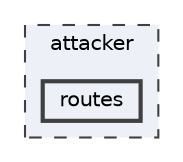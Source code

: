 digraph "routes"
{
 // INTERACTIVE_SVG=YES
 // LATEX_PDF_SIZE
  bgcolor="transparent";
  edge [fontname=Helvetica,fontsize=10,labelfontname=Helvetica,labelfontsize=10];
  node [fontname=Helvetica,fontsize=10,shape=box,height=0.2,width=0.4];
  compound=true
  subgraph clusterdir_6aa7b80bd8593339f9074f3d3f800ff1 {
    graph [ bgcolor="#edf0f7", pencolor="grey25", label="attacker", fontname=Helvetica,fontsize=10 style="filled,dashed", URL="dir_6aa7b80bd8593339f9074f3d3f800ff1.html",tooltip=""]
  dir_a8715dcc5fa9c479a21440fe7d235c5f [label="routes", fillcolor="#edf0f7", color="grey25", style="filled,bold", URL="dir_a8715dcc5fa9c479a21440fe7d235c5f.html",tooltip=""];
  }
}
